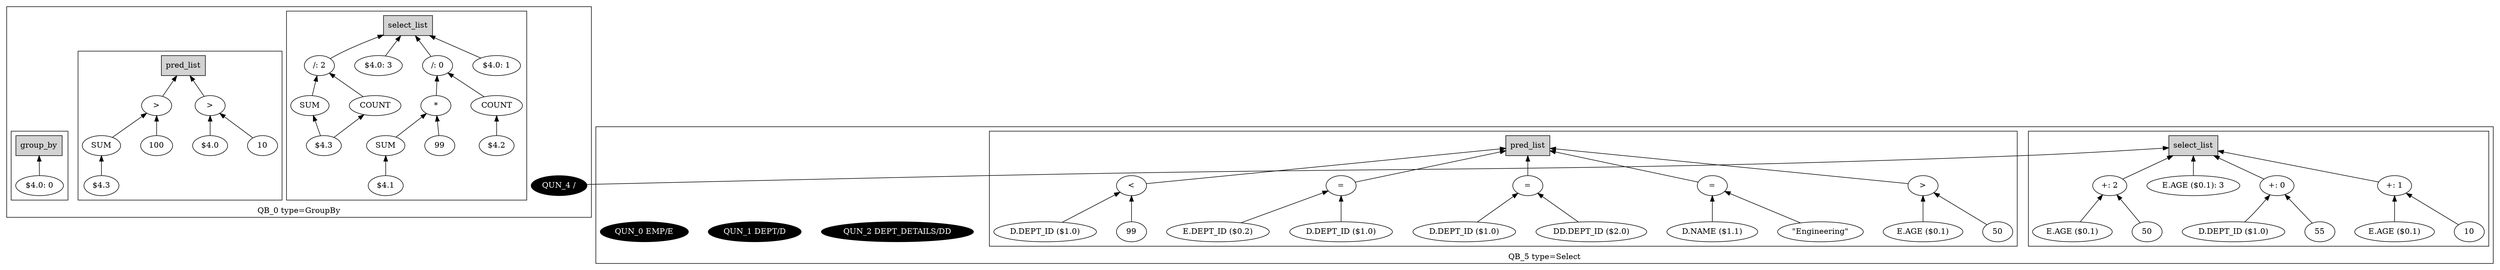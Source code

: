 digraph example1 {
    rankdir=BT;
    nodesep=0.5;
    ordering="in";
  subgraph cluster_QB_0 {
    "QB_0_selectlist"[label="select_list",shape=box,style=filled];
  subgraph cluster_select_listQB_0 {
    exprnodeExprKey11v1[label="/: 0"];
    exprnodeExprKey6v1 -> exprnodeExprKey11v1;
    exprnodeExprKey6v1[label="*"];
    exprnodeExprKey4v1 -> exprnodeExprKey6v1;
    exprnodeExprKey4v1[label="SUM"];
    exprnodeExprKey52v1 -> exprnodeExprKey4v1;
    exprnodeExprKey52v1[label="$4.1"];
    exprnodeExprKey5v1 -> exprnodeExprKey6v1;
    exprnodeExprKey5v1[label="99"];
    exprnodeExprKey10v1 -> exprnodeExprKey11v1;
    exprnodeExprKey10v1[label="COUNT"];
    exprnodeExprKey53v1 -> exprnodeExprKey10v1;
    exprnodeExprKey53v1[label="$4.2"];
    exprnodeExprKey11v1 -> "QB_0_selectlist";
    exprnodeExprKey54v1[label="$4.0: 1"];
    exprnodeExprKey54v1 -> "QB_0_selectlist";
    exprnodeExprKey58v1[label="/: 2"];
    exprnodeExprKey56v1 -> exprnodeExprKey58v1;
    exprnodeExprKey56v1[label="SUM"];
    exprnodeExprKey55v1 -> exprnodeExprKey56v1;
    exprnodeExprKey55v1[label="$4.3"];
    exprnodeExprKey57v1 -> exprnodeExprKey58v1;
    exprnodeExprKey57v1[label="COUNT"];
    exprnodeExprKey55v1 -> exprnodeExprKey57v1;
    exprnodeExprKey55v1[label="$4.3"];
    exprnodeExprKey58v1 -> "QB_0_selectlist";
    exprnodeExprKey59v1[label="$4.0: 3"];
    exprnodeExprKey59v1 -> "QB_0_selectlist";
}
    "QUN_4"[label="QUN_4 /", fillcolor=black, fontcolor=white, style=filled]
  subgraph cluster_pred_listQB_0 {
    exprnodeExprKey45v1[label=">"];
    exprnodeExprKey43v1 -> exprnodeExprKey45v1;
    exprnodeExprKey43v1[label="SUM"];
    exprnodeExprKey60v1 -> exprnodeExprKey43v1;
    exprnodeExprKey60v1[label="$4.3"];
    exprnodeExprKey44v1 -> exprnodeExprKey45v1;
    exprnodeExprKey44v1[label="100"];
    exprnodeExprKey45v1 -> QB_0_pred_list;
    exprnodeExprKey50v1[label=">"];
    exprnodeExprKey61v1 -> exprnodeExprKey50v1;
    exprnodeExprKey61v1[label="$4.0"];
    exprnodeExprKey49v1 -> exprnodeExprKey50v1;
    exprnodeExprKey49v1[label="10"];
    exprnodeExprKey50v1 -> QB_0_pred_list;
    "QB_0_pred_list"[label="pred_list",shape=box,style=filled];
}
  subgraph cluster_group_byQB_0 {
    "QB_0_group_by"[label="group_by",shape=box,style=filled];
    exprnodeExprKey62v1[label="$4.0: 0"];
    exprnodeExprKey62v1 -> "QB_0_group_by";
}
    label = "QB_0 type=GroupBy";
}
    "QUN_4" -> "QB_5_selectlist";
  subgraph cluster_QB_5 {
    "QB_5_selectlist"[label="select_list",shape=box,style=filled];
  subgraph cluster_select_listQB_5 {
    exprnodeExprKey41v1[label="+: 0"];
    exprnodeExprKey39v1 -> exprnodeExprKey41v1;
    exprnodeExprKey39v1[label="D.DEPT_ID ($1.0)"];
    exprnodeExprKey40v1 -> exprnodeExprKey41v1;
    exprnodeExprKey40v1[label="55"];
    exprnodeExprKey41v1 -> "QB_5_selectlist";
    exprnodeExprKey3v1[label="+: 1"];
    exprnodeExprKey1v1 -> exprnodeExprKey3v1;
    exprnodeExprKey1v1[label="E.AGE ($0.1)"];
    exprnodeExprKey2v1 -> exprnodeExprKey3v1;
    exprnodeExprKey2v1[label="10"];
    exprnodeExprKey3v1 -> "QB_5_selectlist";
    exprnodeExprKey9v1[label="+: 2"];
    exprnodeExprKey7v1 -> exprnodeExprKey9v1;
    exprnodeExprKey7v1[label="E.AGE ($0.1)"];
    exprnodeExprKey8v1 -> exprnodeExprKey9v1;
    exprnodeExprKey8v1[label="50"];
    exprnodeExprKey9v1 -> "QB_5_selectlist";
    exprnodeExprKey15v1[label="E.AGE ($0.1): 3"];
    exprnodeExprKey15v1 -> "QB_5_selectlist";
}
    "QUN_2"[label="QUN_2 DEPT_DETAILS/DD", fillcolor=black, fontcolor=white, style=filled]
    "QUN_1"[label="QUN_1 DEPT/D", fillcolor=black, fontcolor=white, style=filled]
    "QUN_0"[label="QUN_0 EMP/E", fillcolor=black, fontcolor=white, style=filled]
  subgraph cluster_pred_listQB_5 {
    exprnodeExprKey22v1[label=">"];
    exprnodeExprKey20v1 -> exprnodeExprKey22v1;
    exprnodeExprKey20v1[label="E.AGE ($0.1)"];
    exprnodeExprKey21v1 -> exprnodeExprKey22v1;
    exprnodeExprKey21v1[label="50"];
    exprnodeExprKey22v1 -> QB_5_pred_list;
    exprnodeExprKey25v1[label="<"];
    exprnodeExprKey23v1 -> exprnodeExprKey25v1;
    exprnodeExprKey23v1[label="D.DEPT_ID ($1.0)"];
    exprnodeExprKey24v1 -> exprnodeExprKey25v1;
    exprnodeExprKey24v1[label="99"];
    exprnodeExprKey25v1 -> QB_5_pred_list;
    exprnodeExprKey29v1[label="="];
    exprnodeExprKey27v1 -> exprnodeExprKey29v1;
    exprnodeExprKey27v1[label="E.DEPT_ID ($0.2)"];
    exprnodeExprKey28v1 -> exprnodeExprKey29v1;
    exprnodeExprKey28v1[label="D.DEPT_ID ($1.0)"];
    exprnodeExprKey29v1 -> QB_5_pred_list;
    exprnodeExprKey33v1[label="="];
    exprnodeExprKey31v1 -> exprnodeExprKey33v1;
    exprnodeExprKey31v1[label="D.DEPT_ID ($1.0)"];
    exprnodeExprKey32v1 -> exprnodeExprKey33v1;
    exprnodeExprKey32v1[label="DD.DEPT_ID ($2.0)"];
    exprnodeExprKey33v1 -> QB_5_pred_list;
    exprnodeExprKey37v1[label="="];
    exprnodeExprKey35v1 -> exprnodeExprKey37v1;
    exprnodeExprKey35v1[label="D.NAME ($1.1)"];
    exprnodeExprKey36v1 -> exprnodeExprKey37v1;
    exprnodeExprKey36v1[label="\"Engineering\""];
    exprnodeExprKey37v1 -> QB_5_pred_list;
    "QB_5_pred_list"[label="pred_list",shape=box,style=filled];
}
    label = "QB_5 type=Select";
}
}
